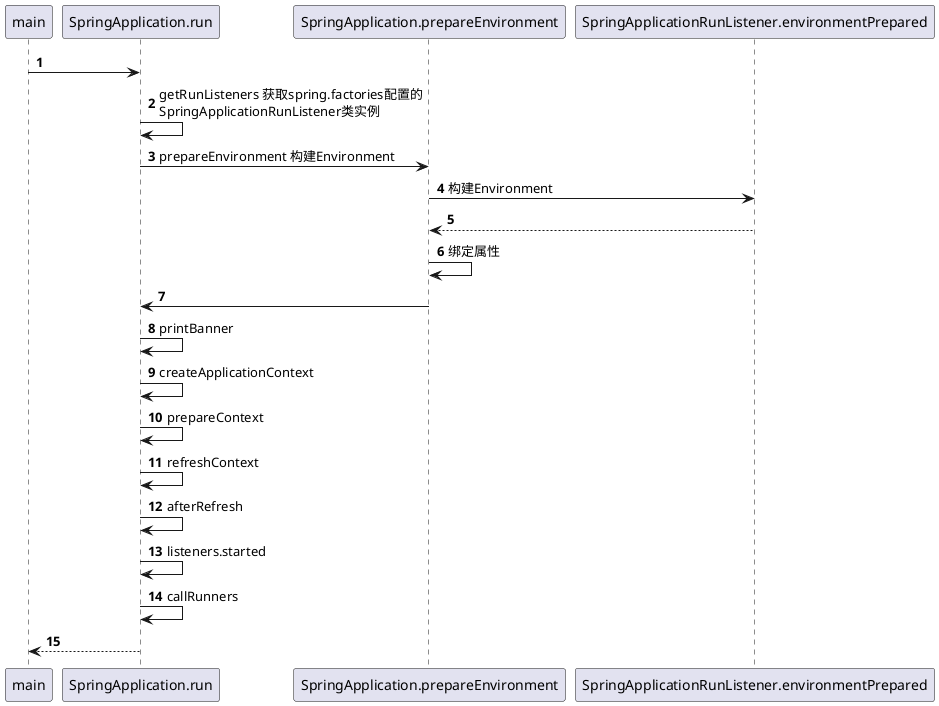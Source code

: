 @startuml
'https://plantuml.com/sequence-diagram

autonumber

main -> SpringApplication.run
SpringApplication.run -> SpringApplication.run : getRunListeners 获取spring.factories配置的\nSpringApplicationRunListener类实例
SpringApplication.run -> SpringApplication.prepareEnvironment : prepareEnvironment 构建Environment
SpringApplication.prepareEnvironment -> SpringApplicationRunListener.environmentPrepared : 构建Environment
SpringApplicationRunListener.environmentPrepared --> SpringApplication.prepareEnvironment
SpringApplication.prepareEnvironment -> SpringApplication.prepareEnvironment : 绑定属性
SpringApplication.prepareEnvironment -> SpringApplication.run
SpringApplication.run -> SpringApplication.run : printBanner
SpringApplication.run -> SpringApplication.run : createApplicationContext
SpringApplication.run -> SpringApplication.run : prepareContext
SpringApplication.run -> SpringApplication.run : refreshContext
SpringApplication.run -> SpringApplication.run : afterRefresh
SpringApplication.run -> SpringApplication.run : listeners.started
SpringApplication.run -> SpringApplication.run : callRunners
SpringApplication.run --> main

@enduml
